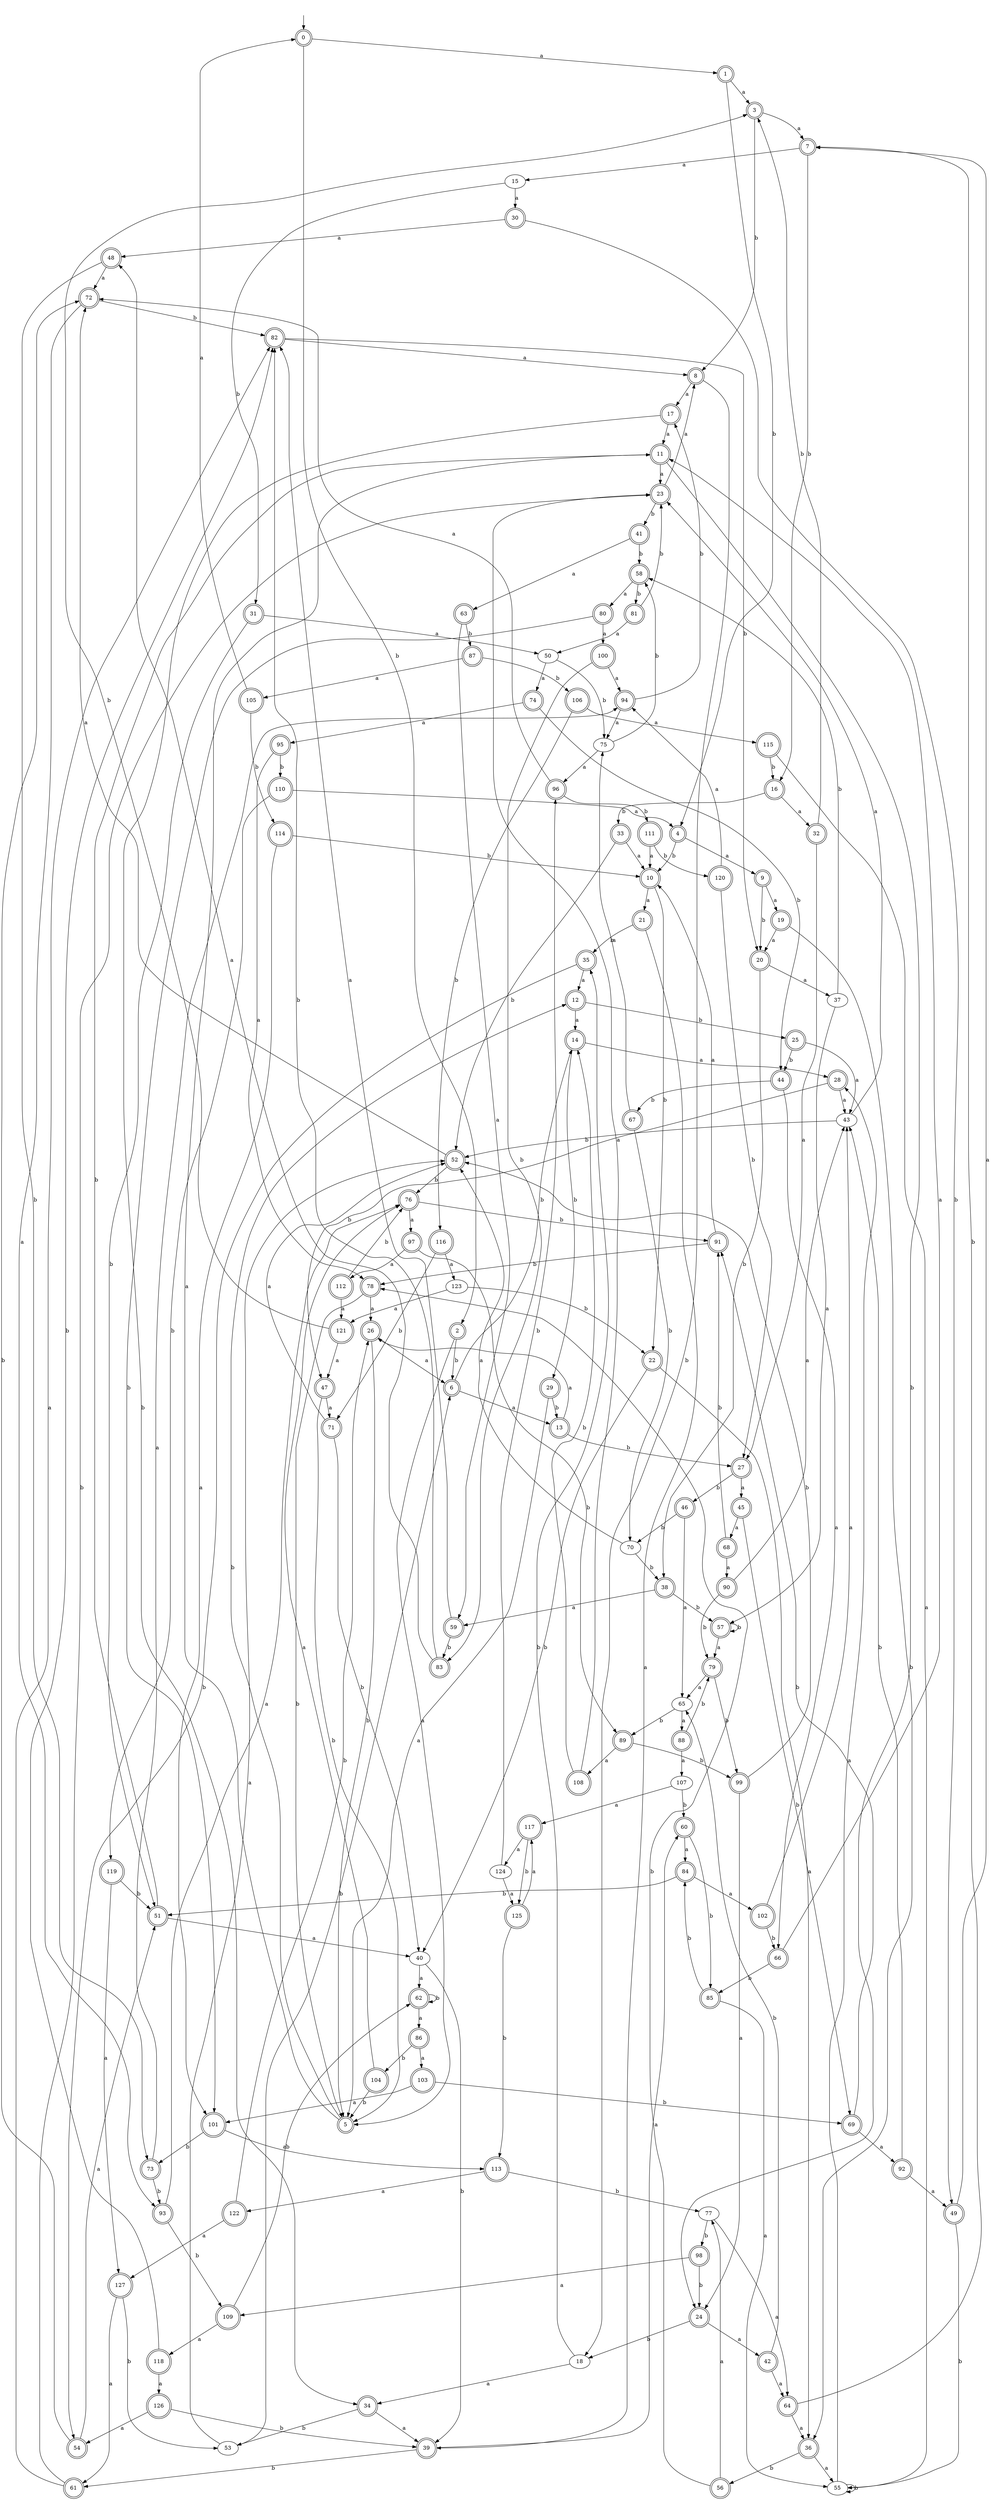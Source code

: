 digraph RandomDFA {
  __start0 [label="", shape=none];
  __start0 -> 0 [label=""];
  0 [shape=circle] [shape=doublecircle]
  0 -> 1 [label="a"]
  0 -> 2 [label="b"]
  1 [shape=doublecircle]
  1 -> 3 [label="a"]
  1 -> 4 [label="b"]
  2 [shape=doublecircle]
  2 -> 5 [label="a"]
  2 -> 6 [label="b"]
  3 [shape=doublecircle]
  3 -> 7 [label="a"]
  3 -> 8 [label="b"]
  4 [shape=doublecircle]
  4 -> 9 [label="a"]
  4 -> 10 [label="b"]
  5 [shape=doublecircle]
  5 -> 11 [label="a"]
  5 -> 12 [label="b"]
  6 [shape=doublecircle]
  6 -> 13 [label="a"]
  6 -> 14 [label="b"]
  7 [shape=doublecircle]
  7 -> 15 [label="a"]
  7 -> 16 [label="b"]
  8 [shape=doublecircle]
  8 -> 17 [label="a"]
  8 -> 18 [label="b"]
  9 [shape=doublecircle]
  9 -> 19 [label="a"]
  9 -> 20 [label="b"]
  10 [shape=doublecircle]
  10 -> 21 [label="a"]
  10 -> 22 [label="b"]
  11 [shape=doublecircle]
  11 -> 23 [label="a"]
  11 -> 24 [label="b"]
  12 [shape=doublecircle]
  12 -> 14 [label="a"]
  12 -> 25 [label="b"]
  13 [shape=doublecircle]
  13 -> 26 [label="a"]
  13 -> 27 [label="b"]
  14 [shape=doublecircle]
  14 -> 28 [label="a"]
  14 -> 29 [label="b"]
  15
  15 -> 30 [label="a"]
  15 -> 31 [label="b"]
  16 [shape=doublecircle]
  16 -> 32 [label="a"]
  16 -> 33 [label="b"]
  17 [shape=doublecircle]
  17 -> 11 [label="a"]
  17 -> 34 [label="b"]
  18
  18 -> 34 [label="a"]
  18 -> 35 [label="b"]
  19 [shape=doublecircle]
  19 -> 20 [label="a"]
  19 -> 36 [label="b"]
  20 [shape=doublecircle]
  20 -> 37 [label="a"]
  20 -> 38 [label="b"]
  21 [shape=doublecircle]
  21 -> 39 [label="a"]
  21 -> 35 [label="b"]
  22 [shape=doublecircle]
  22 -> 36 [label="a"]
  22 -> 40 [label="b"]
  23 [shape=doublecircle]
  23 -> 8 [label="a"]
  23 -> 41 [label="b"]
  24 [shape=doublecircle]
  24 -> 42 [label="a"]
  24 -> 18 [label="b"]
  25 [shape=doublecircle]
  25 -> 43 [label="a"]
  25 -> 44 [label="b"]
  26 [shape=doublecircle]
  26 -> 6 [label="a"]
  26 -> 5 [label="b"]
  27 [shape=doublecircle]
  27 -> 45 [label="a"]
  27 -> 46 [label="b"]
  28 [shape=doublecircle]
  28 -> 43 [label="a"]
  28 -> 47 [label="b"]
  29 [shape=doublecircle]
  29 -> 5 [label="a"]
  29 -> 13 [label="b"]
  30 [shape=doublecircle]
  30 -> 48 [label="a"]
  30 -> 49 [label="b"]
  31 [shape=doublecircle]
  31 -> 50 [label="a"]
  31 -> 51 [label="b"]
  32 [shape=doublecircle]
  32 -> 27 [label="a"]
  32 -> 3 [label="b"]
  33 [shape=doublecircle]
  33 -> 10 [label="a"]
  33 -> 52 [label="b"]
  34 [shape=doublecircle]
  34 -> 39 [label="a"]
  34 -> 53 [label="b"]
  35 [shape=doublecircle]
  35 -> 12 [label="a"]
  35 -> 54 [label="b"]
  36 [shape=doublecircle]
  36 -> 55 [label="a"]
  36 -> 56 [label="b"]
  37
  37 -> 57 [label="a"]
  37 -> 58 [label="b"]
  38 [shape=doublecircle]
  38 -> 59 [label="a"]
  38 -> 57 [label="b"]
  39 [shape=doublecircle]
  39 -> 60 [label="a"]
  39 -> 61 [label="b"]
  40
  40 -> 62 [label="a"]
  40 -> 39 [label="b"]
  41 [shape=doublecircle]
  41 -> 63 [label="a"]
  41 -> 58 [label="b"]
  42 [shape=doublecircle]
  42 -> 64 [label="a"]
  42 -> 65 [label="b"]
  43
  43 -> 23 [label="a"]
  43 -> 52 [label="b"]
  44 [shape=doublecircle]
  44 -> 66 [label="a"]
  44 -> 67 [label="b"]
  45 [shape=doublecircle]
  45 -> 68 [label="a"]
  45 -> 69 [label="b"]
  46 [shape=doublecircle]
  46 -> 65 [label="a"]
  46 -> 70 [label="b"]
  47 [shape=doublecircle]
  47 -> 71 [label="a"]
  47 -> 5 [label="b"]
  48 [shape=doublecircle]
  48 -> 72 [label="a"]
  48 -> 73 [label="b"]
  49 [shape=doublecircle]
  49 -> 7 [label="a"]
  49 -> 55 [label="b"]
  50
  50 -> 74 [label="a"]
  50 -> 75 [label="b"]
  51 [shape=doublecircle]
  51 -> 40 [label="a"]
  51 -> 11 [label="b"]
  52 [shape=doublecircle]
  52 -> 72 [label="a"]
  52 -> 76 [label="b"]
  53
  53 -> 52 [label="a"]
  53 -> 6 [label="b"]
  54 [shape=doublecircle]
  54 -> 51 [label="a"]
  54 -> 72 [label="b"]
  55
  55 -> 28 [label="a"]
  55 -> 55 [label="b"]
  56 [shape=doublecircle]
  56 -> 77 [label="a"]
  56 -> 78 [label="b"]
  57 [shape=doublecircle]
  57 -> 79 [label="a"]
  57 -> 57 [label="b"]
  58 [shape=doublecircle]
  58 -> 80 [label="a"]
  58 -> 81 [label="b"]
  59 [shape=doublecircle]
  59 -> 82 [label="a"]
  59 -> 83 [label="b"]
  60 [shape=doublecircle]
  60 -> 84 [label="a"]
  60 -> 85 [label="b"]
  61 [shape=doublecircle]
  61 -> 82 [label="a"]
  61 -> 23 [label="b"]
  62 [shape=doublecircle]
  62 -> 86 [label="a"]
  62 -> 62 [label="b"]
  63 [shape=doublecircle]
  63 -> 59 [label="a"]
  63 -> 87 [label="b"]
  64 [shape=doublecircle]
  64 -> 36 [label="a"]
  64 -> 7 [label="b"]
  65
  65 -> 88 [label="a"]
  65 -> 89 [label="b"]
  66 [shape=doublecircle]
  66 -> 11 [label="a"]
  66 -> 85 [label="b"]
  67 [shape=doublecircle]
  67 -> 75 [label="a"]
  67 -> 70 [label="b"]
  68 [shape=doublecircle]
  68 -> 90 [label="a"]
  68 -> 91 [label="b"]
  69 [shape=doublecircle]
  69 -> 92 [label="a"]
  69 -> 91 [label="b"]
  70
  70 -> 52 [label="a"]
  70 -> 38 [label="b"]
  71 [shape=doublecircle]
  71 -> 52 [label="a"]
  71 -> 40 [label="b"]
  72 [shape=doublecircle]
  72 -> 93 [label="a"]
  72 -> 82 [label="b"]
  73 [shape=doublecircle]
  73 -> 94 [label="a"]
  73 -> 93 [label="b"]
  74 [shape=doublecircle]
  74 -> 95 [label="a"]
  74 -> 44 [label="b"]
  75
  75 -> 96 [label="a"]
  75 -> 58 [label="b"]
  76 [shape=doublecircle]
  76 -> 97 [label="a"]
  76 -> 91 [label="b"]
  77
  77 -> 64 [label="a"]
  77 -> 98 [label="b"]
  78 [shape=doublecircle]
  78 -> 26 [label="a"]
  78 -> 5 [label="b"]
  79 [shape=doublecircle]
  79 -> 65 [label="a"]
  79 -> 99 [label="b"]
  80 [shape=doublecircle]
  80 -> 100 [label="a"]
  80 -> 101 [label="b"]
  81 [shape=doublecircle]
  81 -> 50 [label="a"]
  81 -> 23 [label="b"]
  82 [shape=doublecircle]
  82 -> 8 [label="a"]
  82 -> 20 [label="b"]
  83 [shape=doublecircle]
  83 -> 48 [label="a"]
  83 -> 82 [label="b"]
  84 [shape=doublecircle]
  84 -> 102 [label="a"]
  84 -> 51 [label="b"]
  85 [shape=doublecircle]
  85 -> 55 [label="a"]
  85 -> 84 [label="b"]
  86 [shape=doublecircle]
  86 -> 103 [label="a"]
  86 -> 104 [label="b"]
  87 [shape=doublecircle]
  87 -> 105 [label="a"]
  87 -> 106 [label="b"]
  88 [shape=doublecircle]
  88 -> 107 [label="a"]
  88 -> 79 [label="b"]
  89 [shape=doublecircle]
  89 -> 108 [label="a"]
  89 -> 99 [label="b"]
  90 [shape=doublecircle]
  90 -> 43 [label="a"]
  90 -> 79 [label="b"]
  91 [shape=doublecircle]
  91 -> 10 [label="a"]
  91 -> 78 [label="b"]
  92 [shape=doublecircle]
  92 -> 49 [label="a"]
  92 -> 43 [label="b"]
  93 [shape=doublecircle]
  93 -> 76 [label="a"]
  93 -> 109 [label="b"]
  94 [shape=doublecircle]
  94 -> 75 [label="a"]
  94 -> 17 [label="b"]
  95 [shape=doublecircle]
  95 -> 78 [label="a"]
  95 -> 110 [label="b"]
  96 [shape=doublecircle]
  96 -> 72 [label="a"]
  96 -> 111 [label="b"]
  97 [shape=doublecircle]
  97 -> 112 [label="a"]
  97 -> 89 [label="b"]
  98 [shape=doublecircle]
  98 -> 109 [label="a"]
  98 -> 24 [label="b"]
  99 [shape=doublecircle]
  99 -> 24 [label="a"]
  99 -> 52 [label="b"]
  100 [shape=doublecircle]
  100 -> 94 [label="a"]
  100 -> 83 [label="b"]
  101 [shape=doublecircle]
  101 -> 113 [label="a"]
  101 -> 73 [label="b"]
  102 [shape=doublecircle]
  102 -> 43 [label="a"]
  102 -> 66 [label="b"]
  103 [shape=doublecircle]
  103 -> 101 [label="a"]
  103 -> 69 [label="b"]
  104 [shape=doublecircle]
  104 -> 76 [label="a"]
  104 -> 5 [label="b"]
  105 [shape=doublecircle]
  105 -> 0 [label="a"]
  105 -> 114 [label="b"]
  106 [shape=doublecircle]
  106 -> 115 [label="a"]
  106 -> 116 [label="b"]
  107
  107 -> 117 [label="a"]
  107 -> 60 [label="b"]
  108 [shape=doublecircle]
  108 -> 23 [label="a"]
  108 -> 14 [label="b"]
  109 [shape=doublecircle]
  109 -> 118 [label="a"]
  109 -> 62 [label="b"]
  110 [shape=doublecircle]
  110 -> 4 [label="a"]
  110 -> 119 [label="b"]
  111 [shape=doublecircle]
  111 -> 10 [label="a"]
  111 -> 120 [label="b"]
  112 [shape=doublecircle]
  112 -> 121 [label="a"]
  112 -> 76 [label="b"]
  113 [shape=doublecircle]
  113 -> 122 [label="a"]
  113 -> 77 [label="b"]
  114 [shape=doublecircle]
  114 -> 101 [label="a"]
  114 -> 10 [label="b"]
  115 [shape=doublecircle]
  115 -> 55 [label="a"]
  115 -> 16 [label="b"]
  116 [shape=doublecircle]
  116 -> 123 [label="a"]
  116 -> 71 [label="b"]
  117 [shape=doublecircle]
  117 -> 124 [label="a"]
  117 -> 125 [label="b"]
  118 [shape=doublecircle]
  118 -> 126 [label="a"]
  118 -> 82 [label="b"]
  119 [shape=doublecircle]
  119 -> 127 [label="a"]
  119 -> 51 [label="b"]
  120 [shape=doublecircle]
  120 -> 94 [label="a"]
  120 -> 27 [label="b"]
  121 [shape=doublecircle]
  121 -> 47 [label="a"]
  121 -> 3 [label="b"]
  122 [shape=doublecircle]
  122 -> 127 [label="a"]
  122 -> 26 [label="b"]
  123
  123 -> 121 [label="a"]
  123 -> 22 [label="b"]
  124
  124 -> 125 [label="a"]
  124 -> 96 [label="b"]
  125 [shape=doublecircle]
  125 -> 117 [label="a"]
  125 -> 113 [label="b"]
  126 [shape=doublecircle]
  126 -> 54 [label="a"]
  126 -> 39 [label="b"]
  127 [shape=doublecircle]
  127 -> 61 [label="a"]
  127 -> 53 [label="b"]
}
